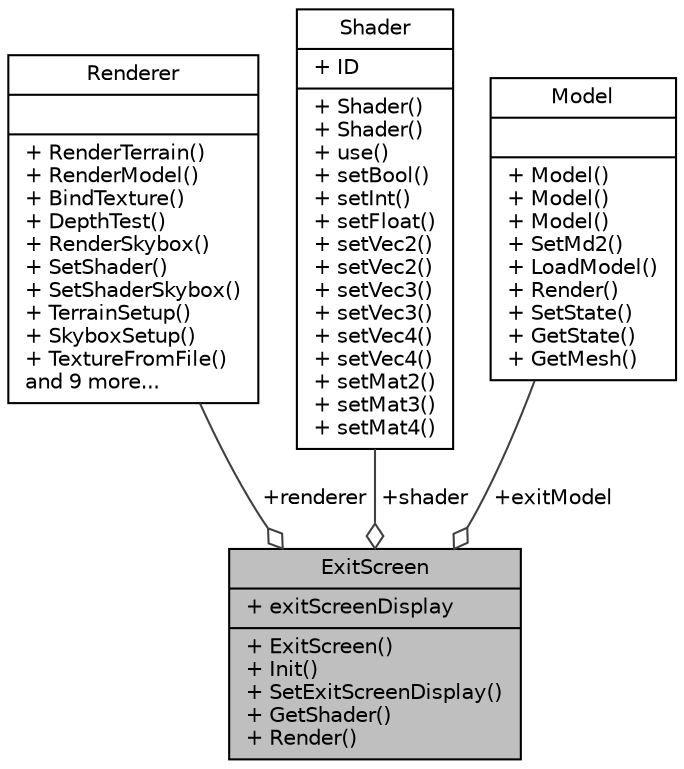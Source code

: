 digraph "ExitScreen"
{
 // LATEX_PDF_SIZE
  edge [fontname="Helvetica",fontsize="10",labelfontname="Helvetica",labelfontsize="10"];
  node [fontname="Helvetica",fontsize="10",shape=record];
  Node1 [label="{ExitScreen\n|+ exitScreenDisplay\l|+ ExitScreen()\l+ Init()\l+ SetExitScreenDisplay()\l+ GetShader()\l+ Render()\l}",height=0.2,width=0.4,color="black", fillcolor="grey75", style="filled", fontcolor="black",tooltip="Holds information about the exit screen and its functions."];
  Node2 -> Node1 [color="grey25",fontsize="10",style="solid",label=" +renderer" ,arrowhead="odiamond",fontname="Helvetica"];
  Node2 [label="{Renderer\n||+ RenderTerrain()\l+ RenderModel()\l+ BindTexture()\l+ DepthTest()\l+ RenderSkybox()\l+ SetShader()\l+ SetShaderSkybox()\l+ TerrainSetup()\l+ SkyboxSetup()\l+ TextureFromFile()\land 9 more...\l}",height=0.2,width=0.4,color="black", fillcolor="white", style="filled",URL="$class_renderer.html",tooltip="Contains the absract information for the Renderer. The class holds all the functions that would be us..."];
  Node3 -> Node1 [color="grey25",fontsize="10",style="solid",label=" +shader" ,arrowhead="odiamond",fontname="Helvetica"];
  Node3 [label="{Shader\n|+ ID\l|+ Shader()\l+ Shader()\l+ use()\l+ setBool()\l+ setInt()\l+ setFloat()\l+ setVec2()\l+ setVec2()\l+ setVec3()\l+ setVec3()\l+ setVec4()\l+ setVec4()\l+ setMat2()\l+ setMat3()\l+ setMat4()\l}",height=0.2,width=0.4,color="black", fillcolor="white", style="filled",URL="$class_shader.html",tooltip="A class that is responsible for shaders, allowing you to open/use shaders and set uniforms of various..."];
  Node4 -> Node1 [color="grey25",fontsize="10",style="solid",label=" +exitModel" ,arrowhead="odiamond",fontname="Helvetica"];
  Node4 [label="{Model\n||+ Model()\l+ Model()\l+ Model()\l+ SetMd2()\l+ LoadModel()\l+ Render()\l+ SetState()\l+ GetState()\l+ GetMesh()\l}",height=0.2,width=0.4,color="black", fillcolor="white", style="filled",URL="$class_model.html",tooltip="Holds the model information of objects, can be md2 or Fbx models."];
}

